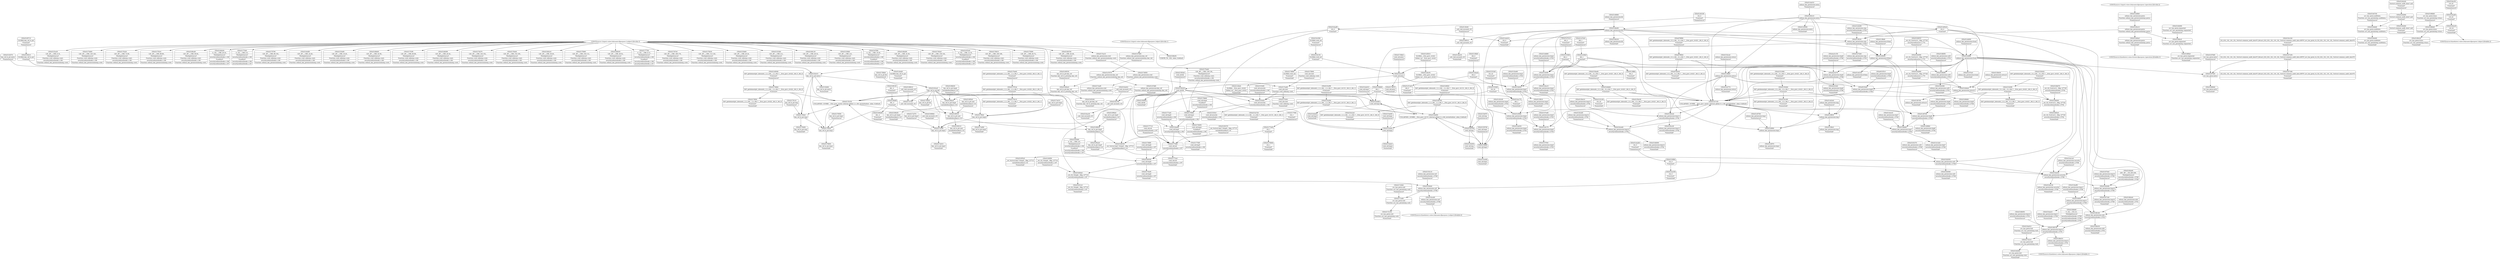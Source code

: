 digraph {
	CE0x51533b0 [shape=record,shape=Mrecord,label="{CE0x51533b0|128:_i8*,_:_CRE_0,4_|*MultipleSource*|Function::cred_sid&Arg::cred::|security/selinux/hooks.c,196|Function::selinux_key_permission&Arg::cred::}"]
	CE0x516b130 [shape=record,shape=Mrecord,label="{CE0x516b130|128:_i8*,_:_CRE_28,32_|*MultipleSource*|Function::cred_sid&Arg::cred::|security/selinux/hooks.c,196|Function::selinux_key_permission&Arg::cred::}"]
	CE0x518a810 [shape=record,shape=Mrecord,label="{CE0x518a810|avc_has_perm:tsid|Function::avc_has_perm&Arg::tsid::|*SummSource*}"]
	CE0x5153340 [shape=record,shape=Mrecord,label="{CE0x5153340|i32_22|*Constant*|*SummSource*}"]
	CE0x5145760 [shape=record,shape=Mrecord,label="{CE0x5145760|selinux_key_permission:tmp1|*SummSource*}"]
	CE0x51530d0 [shape=record,shape=Mrecord,label="{CE0x51530d0|i32_22|*Constant*}"]
	CE0x5172210 [shape=record,shape=Mrecord,label="{CE0x5172210|avc_has_perm:tsid|Function::avc_has_perm&Arg::tsid::}"]
	CE0x517a080 [shape=record,shape=Mrecord,label="{CE0x517a080|key_ref_to_ptr:tmp2|*SummSink*}"]
	CE0x5164580 [shape=record,shape=Mrecord,label="{CE0x5164580|_ret_i32_%retval.0,_!dbg_!27728|security/selinux/avc.c,775}"]
	CE0x51538b0 [shape=record,shape=Mrecord,label="{CE0x51538b0|128:_i8*,_:_CRE_4,8_|*MultipleSource*|Function::cred_sid&Arg::cred::|security/selinux/hooks.c,196|Function::selinux_key_permission&Arg::cred::}"]
	CE0x5169350 [shape=record,shape=Mrecord,label="{CE0x5169350|_ret_%struct.key*_%tmp5,_!dbg_!27715|include/linux/key.h,116}"]
	CE0x5169530 [shape=record,shape=Mrecord,label="{CE0x5169530|key_ref_to_ptr:key_ref|Function::key_ref_to_ptr&Arg::key_ref::|*SummSource*}"]
	CE0x5164980 [shape=record,shape=Mrecord,label="{CE0x5164980|_ret_i32_%retval.0,_!dbg_!27728|security/selinux/avc.c,775|*SummSink*}"]
	CE0x51678d0 [shape=record,shape=Mrecord,label="{CE0x51678d0|avc_has_perm:entry|*SummSource*}"]
	CE0x5167fd0 [shape=record,shape=Mrecord,label="{CE0x5167fd0|4:_i32,_:_CRE_16,20_|*MultipleSource*|security/selinux/hooks.c,196|*LoadInst*|security/selinux/hooks.c,196|security/selinux/hooks.c,197}"]
	CE0x5144e30 [shape=record,shape=Mrecord,label="{CE0x5144e30|GLOBAL:__llvm_gcov_ctr421|Global_var:__llvm_gcov_ctr421}"]
	CE0x5179590 [shape=record,shape=Mrecord,label="{CE0x5179590|key_ref_to_ptr:tmp1|*SummSource*}"]
	CE0x517ea80 [shape=record,shape=Mrecord,label="{CE0x517ea80|cred_sid:cred|Function::cred_sid&Arg::cred::}"]
	CE0x4a3c150 [shape=record,shape=Mrecord,label="{CE0x4a3c150|selinux_key_permission:tmp8|security/selinux/hooks.c,5786|*SummSource*}"]
	CE0x51720b0 [shape=record,shape=Mrecord,label="{CE0x51720b0|avc_has_perm:ssid|Function::avc_has_perm&Arg::ssid::|*SummSource*}"]
	CE0x51443e0 [shape=record,shape=Mrecord,label="{CE0x51443e0|selinux_key_permission:tmp|*SummSource*}"]
	CE0x5149840 [shape=record,shape=Mrecord,label="{CE0x5149840|selinux_key_permission:tmp6|security/selinux/hooks.c,5784|*SummSource*}"]
	CE0x5188940 [shape=record,shape=Mrecord,label="{CE0x5188940|avc_has_perm:entry|*SummSink*}"]
	CE0x517d8e0 [shape=record,shape=Mrecord,label="{CE0x517d8e0|cred_sid:entry|*SummSource*}"]
	CE0x5163ac0 [shape=record,shape=Mrecord,label="{CE0x5163ac0|key_ref_to_ptr:bb}"]
	CE0x51446a0 [shape=record,shape=Mrecord,label="{CE0x51446a0|selinux_key_permission:perm|Function::selinux_key_permission&Arg::perm::|*SummSink*}"]
	CE0x515a4d0 [shape=record,shape=Mrecord,label="{CE0x515a4d0|cred_sid:tmp1|*SummSink*}"]
	CE0x5145b50 [shape=record,shape=Mrecord,label="{CE0x5145b50|selinux_key_permission:if.then}"]
	CE0x67f9f20 [shape=record,shape=Mrecord,label="{CE0x67f9f20|i64*_getelementptr_inbounds_(_6_x_i64_,_6_x_i64_*___llvm_gcov_ctr421,_i64_0,_i64_4)|*Constant*}"]
	CE0x513ffd0 [shape=record,shape=Mrecord,label="{CE0x513ffd0|i64_2|*Constant*|*SummSink*}"]
	CE0x516aaf0 [shape=record,shape=Mrecord,label="{CE0x516aaf0|i32_0|*Constant*}"]
	CE0x515bc00 [shape=record,shape=Mrecord,label="{CE0x515bc00|i64*_getelementptr_inbounds_(_6_x_i64_,_6_x_i64_*___llvm_gcov_ctr421,_i64_0,_i64_5)|*Constant*|*SummSink*}"]
	CE0x5179c10 [shape=record,shape=Mrecord,label="{CE0x5179c10|i64*_getelementptr_inbounds_(_2_x_i64_,_2_x_i64_*___llvm_gcov_ctr422,_i64_0,_i64_1)|*Constant*|*SummSink*}"]
	CE0x516b290 [shape=record,shape=Mrecord,label="{CE0x516b290|128:_i8*,_:_CRE_32,36_|*MultipleSource*|Function::cred_sid&Arg::cred::|security/selinux/hooks.c,196|Function::selinux_key_permission&Arg::cred::}"]
	CE0x51760a0 [shape=record,shape=Mrecord,label="{CE0x51760a0|128:_i8*,_:_CRE_136,144_|*MultipleSource*|Function::cred_sid&Arg::cred::|security/selinux/hooks.c,196|Function::selinux_key_permission&Arg::cred::}"]
	CE0x514cc80 [shape=record,shape=Mrecord,label="{CE0x514cc80|i64*_getelementptr_inbounds_(_6_x_i64_,_6_x_i64_*___llvm_gcov_ctr421,_i64_0,_i64_0)|*Constant*|*SummSink*}"]
	CE0x517d800 [shape=record,shape=Mrecord,label="{CE0x517d800|GLOBAL:cred_sid|*Constant*|*SummSink*}"]
	CE0x5145e10 [shape=record,shape=Mrecord,label="{CE0x5145e10|selinux_key_permission:perm|Function::selinux_key_permission&Arg::perm::}"]
	CE0x5176b80 [shape=record,shape=Mrecord,label="{CE0x5176b80|cred_sid:tmp4|*LoadInst*|security/selinux/hooks.c,196|*SummSource*}"]
	CE0x515a5f0 [shape=record,shape=Mrecord,label="{CE0x515a5f0|i64*_getelementptr_inbounds_(_2_x_i64_,_2_x_i64_*___llvm_gcov_ctr131,_i64_0,_i64_1)|*Constant*|*SummSource*}"]
	CE0x5188ec0 [shape=record,shape=Mrecord,label="{CE0x5188ec0|avc_has_perm:requested|Function::avc_has_perm&Arg::requested::}"]
	CE0x5179150 [shape=record,shape=Mrecord,label="{CE0x5179150|COLLAPSED:_GCMRE___llvm_gcov_ctr422_internal_global_2_x_i64_zeroinitializer:_elem_0:default:}"]
	CE0x5177640 [shape=record,shape=Mrecord,label="{CE0x5177640|cred_sid:sid|security/selinux/hooks.c,197}"]
	CE0x5198d30 [shape=record,shape=Mrecord,label="{CE0x5198d30|key_ref_to_ptr:tmp4|include/linux/key.h,116|*SummSource*}"]
	CE0x513f230 [shape=record,shape=Mrecord,label="{CE0x513f230|selinux_key_permission:cmp|security/selinux/hooks.c,5783}"]
	CE0x513f4b0 [shape=record,shape=Mrecord,label="{CE0x513f4b0|i64_0|*Constant*|*SummSource*}"]
	CE0x51497d0 [shape=record,shape=Mrecord,label="{CE0x51497d0|selinux_key_permission:tmp6|security/selinux/hooks.c,5784}"]
	CE0x5157ed0 [shape=record,shape=Mrecord,label="{CE0x5157ed0|selinux_key_permission:tmp5|security/selinux/hooks.c,5783|*SummSource*}"]
	CE0x517a010 [shape=record,shape=Mrecord,label="{CE0x517a010|key_ref_to_ptr:tmp2|*SummSource*}"]
	CE0x5176610 [shape=record,shape=Mrecord,label="{CE0x5176610|128:_i8*,_:_CRE_160,168_|*MultipleSource*|Function::cred_sid&Arg::cred::|security/selinux/hooks.c,196|Function::selinux_key_permission&Arg::cred::}"]
	CE0x5177bf0 [shape=record,shape=Mrecord,label="{CE0x5177bf0|cred_sid:tmp5|security/selinux/hooks.c,196|*SummSink*}"]
	CE0x5175080 [shape=record,shape=Mrecord,label="{CE0x5175080|128:_i8*,_:_CRE_64,72_|*MultipleSource*|Function::cred_sid&Arg::cred::|security/selinux/hooks.c,196|Function::selinux_key_permission&Arg::cred::}"]
	CE0x5199830 [shape=record,shape=Mrecord,label="{CE0x5199830|key_ref_to_ptr:tmp5|include/linux/key.h,116}"]
	CE0x5141420 [shape=record,shape=Mrecord,label="{CE0x5141420|selinux_key_permission:tmp7|security/selinux/hooks.c,5784|*SummSink*}"]
	CE0x517a390 [shape=record,shape=Mrecord,label="{CE0x517a390|key_ref_to_ptr:tmp3}"]
	CE0x51696d0 [shape=record,shape=Mrecord,label="{CE0x51696d0|selinux_key_permission:tmp9|security/selinux/hooks.c,5786|*SummSink*}"]
	CE0x518c080 [shape=record,shape=Mrecord,label="{CE0x518c080|selinux_key_permission:call3|security/selinux/hooks.c,5791|*SummSink*}"]
	CE0x513f830 [shape=record,shape=Mrecord,label="{CE0x513f830|selinux_key_permission:tmp}"]
	CE0x515a720 [shape=record,shape=Mrecord,label="{CE0x515a720|i64*_getelementptr_inbounds_(_2_x_i64_,_2_x_i64_*___llvm_gcov_ctr131,_i64_0,_i64_1)|*Constant*|*SummSink*}"]
	CE0x515b3a0 [shape=record,shape=Mrecord,label="{CE0x515b3a0|selinux_key_permission:tmp13|security/selinux/hooks.c,5792}"]
	CE0x5144170 [shape=record,shape=Mrecord,label="{CE0x5144170|selinux_key_permission:tmp5|security/selinux/hooks.c,5783}"]
	CE0x515e870 [shape=record,shape=Mrecord,label="{CE0x515e870|cred_sid:tmp|*SummSource*}"]
	CE0x5150fb0 [shape=record,shape=Mrecord,label="{CE0x5150fb0|i32_5|*Constant*}"]
	CE0x517d870 [shape=record,shape=Mrecord,label="{CE0x517d870|cred_sid:entry|*SummSink*}"]
	CE0x517a570 [shape=record,shape=Mrecord,label="{CE0x517a570|key_ref_to_ptr:tmp3|*SummSource*}"]
	CE0x5144800 [shape=record,shape=Mrecord,label="{CE0x5144800|selinux_key_permission:if.end|*SummSource*}"]
	CE0x51790e0 [shape=record,shape=Mrecord,label="{CE0x51790e0|key_ref_to_ptr:tmp}"]
	CE0x5172150 [shape=record,shape=Mrecord,label="{CE0x5172150|avc_has_perm:ssid|Function::avc_has_perm&Arg::ssid::|*SummSink*}"]
	CE0x5180f00 [shape=record,shape=Mrecord,label="{CE0x5180f00|_ret_i32_%tmp6,_!dbg_!27716|security/selinux/hooks.c,197|*SummSource*}"]
	CE0x516b760 [shape=record,shape=Mrecord,label="{CE0x516b760|128:_i8*,_:_CRE_44,48_|*MultipleSource*|Function::cred_sid&Arg::cred::|security/selinux/hooks.c,196|Function::selinux_key_permission&Arg::cred::}"]
	CE0x5159680 [shape=record,shape=Mrecord,label="{CE0x5159680|i64_1|*Constant*}"]
	CE0x5144a10 [shape=record,shape=Mrecord,label="{CE0x5144a10|selinux_key_permission:tmp2|security/selinux/hooks.c,5783|*SummSink*}"]
	CE0x5198ac0 [shape=record,shape=Mrecord,label="{CE0x5198ac0|key_ref_to_ptr:tmp4|include/linux/key.h,116}"]
	CE0x51534f0 [shape=record,shape=Mrecord,label="{CE0x51534f0|cred_sid:security|security/selinux/hooks.c,196|*SummSource*}"]
	CE0x51445f0 [shape=record,shape=Mrecord,label="{CE0x51445f0|selinux_key_permission:tmp2|security/selinux/hooks.c,5783}"]
	CE0x514ebd0 [shape=record,shape=Mrecord,label="{CE0x514ebd0|selinux_key_permission:tmp7|security/selinux/hooks.c,5784}"]
	CE0x5180da0 [shape=record,shape=Mrecord,label="{CE0x5180da0|_ret_i32_%tmp6,_!dbg_!27716|security/selinux/hooks.c,197}"]
	CE0x5178bb0 [shape=record,shape=Mrecord,label="{CE0x5178bb0|key_ref_to_ptr:bb|*SummSource*}"]
	CE0x518b430 [shape=record,shape=Mrecord,label="{CE0x518b430|selinux_key_permission:sid2|security/selinux/hooks.c,5791|*SummSink*}"]
	CE0x5147830 [shape=record,shape=Mrecord,label="{CE0x5147830|i64_1|*Constant*|*SummSource*}"]
	CE0x51642b0 [shape=record,shape=Mrecord,label="{CE0x51642b0|%struct.common_audit_data*_null|*Constant*|*SummSink*}"]
	CE0x5184560 [shape=record,shape=Mrecord,label="{CE0x5184560|selinux_key_permission:call1|security/selinux/hooks.c,5788|*SummSink*}"]
	CE0x51670e0 [shape=record,shape=Mrecord,label="{CE0x51670e0|selinux_key_permission:tmp10|security/selinux/hooks.c,5789|*SummSource*}"]
	CE0x5146e90 [shape=record,shape=Mrecord,label="{CE0x5146e90|selinux_key_permission:bb}"]
	CE0x5165370 [shape=record,shape=Mrecord,label="{CE0x5165370|_ret_%struct.key*_%tmp5,_!dbg_!27715|include/linux/key.h,116|*SummSource*}"]
	CE0x5160210 [shape=record,shape=Mrecord,label="{CE0x5160210|selinux_key_permission:entry}"]
	CE0x51540e0 [shape=record,shape=Mrecord,label="{CE0x51540e0|selinux_key_permission:call|security/selinux/hooks.c,5786}"]
	CE0x5153a30 [shape=record,shape=Mrecord,label="{CE0x5153a30|128:_i8*,_:_CRE_8,16_|*MultipleSource*|Function::cred_sid&Arg::cred::|security/selinux/hooks.c,196|Function::selinux_key_permission&Arg::cred::}"]
	CE0x5159230 [shape=record,shape=Mrecord,label="{CE0x5159230|cred_sid:bb}"]
	"CONST[source:0(mediator),value:0(static)][purpose:{operation}][SnkIdx:3]"
	CE0x5146230 [shape=record,shape=Mrecord,label="{CE0x5146230|selinux_key_permission:bb|*SummSink*}"]
	CE0x51831c0 [shape=record,shape=Mrecord,label="{CE0x51831c0|_ret_i32_%tmp6,_!dbg_!27716|security/selinux/hooks.c,197|*SummSink*}"]
	CE0x518b1b0 [shape=record,shape=Mrecord,label="{CE0x518b1b0|selinux_key_permission:sid2|security/selinux/hooks.c,5791}"]
	CE0x5167b30 [shape=record,shape=Mrecord,label="{CE0x5167b30|4:_i32,_:_CRE_12,16_|*MultipleSource*|security/selinux/hooks.c,196|*LoadInst*|security/selinux/hooks.c,196|security/selinux/hooks.c,197}"]
	CE0x516a0c0 [shape=record,shape=Mrecord,label="{CE0x516a0c0|selinux_key_permission:security|security/selinux/hooks.c,5789}"]
	CE0x514a630 [shape=record,shape=Mrecord,label="{CE0x514a630|selinux_key_permission:tmp4|security/selinux/hooks.c,5783|*SummSink*}"]
	CE0x5145c00 [shape=record,shape=Mrecord,label="{CE0x5145c00|selinux_key_permission:tmp4|security/selinux/hooks.c,5783|*SummSource*}"]
	CE0x51620d0 [shape=record,shape=Mrecord,label="{CE0x51620d0|selinux_key_permission:tmp10|security/selinux/hooks.c,5789}"]
	CE0x5167380 [shape=record,shape=Mrecord,label="{CE0x5167380|i32_(i32,_i32,_i16,_i32,_%struct.common_audit_data*)*_bitcast_(i32_(i32,_i32,_i16,_i32,_%struct.common_audit_data.495*)*_avc_has_perm_to_i32_(i32,_i32,_i16,_i32,_%struct.common_audit_data*)*)|*Constant*|*SummSink*}"]
	CE0x5179490 [shape=record,shape=Mrecord,label="{CE0x5179490|key_ref_to_ptr:tmp|*SummSink*}"]
	CE0x517ea10 [shape=record,shape=Mrecord,label="{CE0x517ea10|selinux_key_permission:cred|Function::selinux_key_permission&Arg::cred::|*SummSource*}"]
	CE0x5147410 [shape=record,shape=Mrecord,label="{CE0x5147410|i64_2|*Constant*|*SummSource*}"]
	CE0x515ab50 [shape=record,shape=Mrecord,label="{CE0x515ab50|cred_sid:tmp2|*SummSource*}"]
	CE0x5147dd0 [shape=record,shape=Mrecord,label="{CE0x5147dd0|selinux_key_permission:key_ref|Function::selinux_key_permission&Arg::key_ref::|*SummSink*}"]
	CE0x518d470 [shape=record,shape=Mrecord,label="{CE0x518d470|_ret_i32_%retval.0,_!dbg_!27729|security/selinux/hooks.c,5792|*SummSource*}"]
	CE0x51639d0 [shape=record,shape=Mrecord,label="{CE0x51639d0|4:_i32,_:_CRE_4,8_|*MultipleSource*|security/selinux/hooks.c,196|*LoadInst*|security/selinux/hooks.c,196|security/selinux/hooks.c,197}"]
	CE0x5199510 [shape=record,shape=Mrecord,label="{CE0x5199510|key_ref_to_ptr:and|include/linux/key.h,116}"]
	CE0x514a350 [shape=record,shape=Mrecord,label="{CE0x514a350|i32_5|*Constant*|*SummSink*}"]
	CE0x5175d00 [shape=record,shape=Mrecord,label="{CE0x5175d00|128:_i8*,_:_CRE_120,128_|*MultipleSource*|Function::cred_sid&Arg::cred::|security/selinux/hooks.c,196|Function::selinux_key_permission&Arg::cred::}"]
	CE0x5175220 [shape=record,shape=Mrecord,label="{CE0x5175220|128:_i8*,_:_CRE_72,80_|*MultipleSource*|Function::cred_sid&Arg::cred::|security/selinux/hooks.c,196|Function::selinux_key_permission&Arg::cred::}"]
	CE0x5152830 [shape=record,shape=Mrecord,label="{CE0x5152830|selinux_key_permission:tmp3|security/selinux/hooks.c,5783}"]
	CE0x514a010 [shape=record,shape=Mrecord,label="{CE0x514a010|selinux_key_permission:entry|*SummSource*}"]
	CE0x516bcd0 [shape=record,shape=Mrecord,label="{CE0x516bcd0|128:_i8*,_:_CRE_56,64_|*MultipleSource*|Function::cred_sid&Arg::cred::|security/selinux/hooks.c,196|Function::selinux_key_permission&Arg::cred::}"]
	CE0x5162b80 [shape=record,shape=Mrecord,label="{CE0x5162b80|%struct.common_audit_data*_null|*Constant*}"]
	CE0x514a0c0 [shape=record,shape=Mrecord,label="{CE0x514a0c0|i32_0|*Constant*|*SummSink*}"]
	CE0x5159560 [shape=record,shape=Mrecord,label="{CE0x5159560|cred_sid:bb|*SummSink*}"]
	CE0x5167250 [shape=record,shape=Mrecord,label="{CE0x5167250|i32_(i32,_i32,_i16,_i32,_%struct.common_audit_data*)*_bitcast_(i32_(i32,_i32,_i16,_i32,_%struct.common_audit_data.495*)*_avc_has_perm_to_i32_(i32,_i32,_i16,_i32,_%struct.common_audit_data*)*)|*Constant*}"]
	CE0x5199e50 [shape=record,shape=Mrecord,label="{CE0x5199e50|VOIDTB_TE:_CE2:_elem_0:default:}"]
	CE0x5144330 [shape=record,shape=Mrecord,label="{CE0x5144330|selinux_key_permission:if.then|*SummSink*}"]
	CE0x5164da0 [shape=record,shape=Mrecord,label="{CE0x5164da0|selinux_key_permission:retval.0}"]
	CE0x515f210 [shape=record,shape=Mrecord,label="{CE0x515f210|GLOBAL:key_ref_to_ptr|*Constant*}"]
	CE0x514a2b0 [shape=record,shape=Mrecord,label="{CE0x514a2b0|i32_5|*Constant*|*SummSource*}"]
	CE0x5175ed0 [shape=record,shape=Mrecord,label="{CE0x5175ed0|128:_i8*,_:_CRE_128,136_|*MultipleSource*|Function::cred_sid&Arg::cred::|security/selinux/hooks.c,196|Function::selinux_key_permission&Arg::cred::}"]
	CE0x5157f40 [shape=record,shape=Mrecord,label="{CE0x5157f40|selinux_key_permission:tmp5|security/selinux/hooks.c,5783|*SummSink*}"]
	CE0x51694c0 [shape=record,shape=Mrecord,label="{CE0x51694c0|key_ref_to_ptr:key_ref|Function::key_ref_to_ptr&Arg::key_ref::}"]
	CE0x5168200 [shape=record,shape=Mrecord,label="{CE0x5168200|4:_i32,_:_CRE_20,24_|*MultipleSource*|security/selinux/hooks.c,196|*LoadInst*|security/selinux/hooks.c,196|security/selinux/hooks.c,197}"]
	CE0x516a1a0 [shape=record,shape=Mrecord,label="{CE0x516a1a0|selinux_key_permission:security|security/selinux/hooks.c,5789|*SummSource*}"]
	CE0x515b7d0 [shape=record,shape=Mrecord,label="{CE0x515b7d0|selinux_key_permission:retval.0|*SummSink*}"]
	CE0x51775d0 [shape=record,shape=Mrecord,label="{CE0x51775d0|4:_i32,_:_CRE_0,4_|*MultipleSource*|security/selinux/hooks.c,196|*LoadInst*|security/selinux/hooks.c,196|security/selinux/hooks.c,197}"]
	CE0x5152ca0 [shape=record,shape=Mrecord,label="{CE0x5152ca0|selinux_key_permission:return|*SummSource*}"]
	CE0x513fc60 [shape=record,shape=Mrecord,label="{CE0x513fc60|_call_void_mcount()_#3|*SummSource*}"]
	CE0x51474c0 [shape=record,shape=Mrecord,label="{CE0x51474c0|selinux_key_permission:if.end|*SummSink*}"]
	CE0x5177e60 [shape=record,shape=Mrecord,label="{CE0x5177e60|i32_1|*Constant*}"]
	CE0x518ced0 [shape=record,shape=Mrecord,label="{CE0x518ced0|selinux_key_permission:tmp14|security/selinux/hooks.c,5792|*SummSource*}"]
	CE0x51541c0 [shape=record,shape=Mrecord,label="{CE0x51541c0|selinux_key_permission:call|security/selinux/hooks.c,5786|*SummSource*}"]
	CE0x5175790 [shape=record,shape=Mrecord,label="{CE0x5175790|128:_i8*,_:_CRE_96,104_|*MultipleSource*|Function::cred_sid&Arg::cred::|security/selinux/hooks.c,196|Function::selinux_key_permission&Arg::cred::}"]
	CE0x5164740 [shape=record,shape=Mrecord,label="{CE0x5164740|avc_has_perm:auditdata|Function::avc_has_perm&Arg::auditdata::|*SummSource*}"]
	CE0x5182050 [shape=record,shape=Mrecord,label="{CE0x5182050|selinux_key_permission:call1|security/selinux/hooks.c,5788}"]
	CE0x51998a0 [shape=record,shape=Mrecord,label="{CE0x51998a0|key_ref_to_ptr:tmp5|include/linux/key.h,116|*SummSource*}"]
	CE0x516c2a0 [shape=record,shape=Mrecord,label="{CE0x516c2a0|i64*_getelementptr_inbounds_(_2_x_i64_,_2_x_i64_*___llvm_gcov_ctr131,_i64_0,_i64_0)|*Constant*|*SummSink*}"]
	CE0x5179fa0 [shape=record,shape=Mrecord,label="{CE0x5179fa0|key_ref_to_ptr:tmp2}"]
	CE0x51755c0 [shape=record,shape=Mrecord,label="{CE0x51755c0|128:_i8*,_:_CRE_88,89_|*MultipleSource*|Function::cred_sid&Arg::cred::|security/selinux/hooks.c,196|Function::selinux_key_permission&Arg::cred::}"]
	CE0x516c580 [shape=record,shape=Mrecord,label="{CE0x516c580|GLOBAL:cred_sid|*Constant*|*SummSource*}"]
	CE0x517eaf0 [shape=record,shape=Mrecord,label="{CE0x517eaf0|selinux_key_permission:cred|Function::selinux_key_permission&Arg::cred::|*SummSink*}"]
	CE0x5188fa0 [shape=record,shape=Mrecord,label="{CE0x5188fa0|avc_has_perm:requested|Function::avc_has_perm&Arg::requested::|*SummSink*}"]
	CE0x5164090 [shape=record,shape=Mrecord,label="{CE0x5164090|avc_has_perm:requested|Function::avc_has_perm&Arg::requested::|*SummSource*}"]
	CE0x516afd0 [shape=record,shape=Mrecord,label="{CE0x516afd0|128:_i8*,_:_CRE_24,28_|*MultipleSource*|Function::cred_sid&Arg::cred::|security/selinux/hooks.c,196|Function::selinux_key_permission&Arg::cred::}"]
	CE0x5152660 [shape=record,shape=Mrecord,label="{CE0x5152660|key_ref_to_ptr:entry|*SummSink*}"]
	CE0x5188bb0 [shape=record,shape=Mrecord,label="{CE0x5188bb0|avc_has_perm:tclass|Function::avc_has_perm&Arg::tclass::|*SummSource*}"]
	CE0x5153e90 [shape=record,shape=Mrecord,label="{CE0x5153e90|128:_i8*,_:_CRE_16,20_|*MultipleSource*|Function::cred_sid&Arg::cred::|security/selinux/hooks.c,196|Function::selinux_key_permission&Arg::cred::}"]
	CE0x51593e0 [shape=record,shape=Mrecord,label="{CE0x51593e0|cred_sid:bb|*SummSource*}"]
	CE0x51535c0 [shape=record,shape=Mrecord,label="{CE0x51535c0|cred_sid:security|security/selinux/hooks.c,196|*SummSink*}"]
	CE0x5152570 [shape=record,shape=Mrecord,label="{CE0x5152570|key_ref_to_ptr:entry|*SummSource*}"]
	CE0x5147d60 [shape=record,shape=Mrecord,label="{CE0x5147d60|selinux_key_permission:key_ref|Function::selinux_key_permission&Arg::key_ref::|*SummSource*}"]
	CE0x5199310 [shape=record,shape=Mrecord,label="{CE0x5199310|key_ref_to_ptr:and|include/linux/key.h,116|*SummSink*}"]
	CE0x51989b0 [shape=record,shape=Mrecord,label="{CE0x51989b0|_call_void_mcount()_#3|*SummSink*}"]
	CE0x516a4b0 [shape=record,shape=Mrecord,label="{CE0x516a4b0|cred_sid:tmp3}"]
	CE0x514ca00 [shape=record,shape=Mrecord,label="{CE0x514ca00|selinux_key_permission:call|security/selinux/hooks.c,5786|*SummSink*}"]
	"CONST[source:0(mediator),value:2(dynamic)][purpose:{object}][SnkIdx:2]"
	CE0x5164400 [shape=record,shape=Mrecord,label="{CE0x5164400|avc_has_perm:auditdata|Function::avc_has_perm&Arg::auditdata::|*SummSink*}"]
	CE0x5160a00 [shape=record,shape=Mrecord,label="{CE0x5160a00|200:_i8*,_:_CR_200,208_|*MultipleSource*|security/selinux/hooks.c,5788|security/selinux/hooks.c,5789}"]
	CE0x515e000 [shape=record,shape=Mrecord,label="{CE0x515e000|cred_sid:tmp|*SummSink*}"]
	CE0x5159760 [shape=record,shape=Mrecord,label="{CE0x5159760|cred_sid:tmp1|*SummSource*}"]
	CE0x5177fd0 [shape=record,shape=Mrecord,label="{CE0x5177fd0|i32_1|*Constant*|*SummSource*}"]
	CE0x515e790 [shape=record,shape=Mrecord,label="{CE0x515e790|cred_sid:tmp}"]
	CE0x515b630 [shape=record,shape=Mrecord,label="{CE0x515b630|selinux_key_permission:retval.0|*SummSource*}"]
	CE0x5144280 [shape=record,shape=Mrecord,label="{CE0x5144280|selinux_key_permission:cmp|security/selinux/hooks.c,5783|*SummSource*}"]
	"CONST[source:0(mediator),value:2(dynamic)][purpose:{subject}][SnkIdx:0]"
	CE0x51797a0 [shape=record,shape=Mrecord,label="{CE0x51797a0|i64*_getelementptr_inbounds_(_2_x_i64_,_2_x_i64_*___llvm_gcov_ctr422,_i64_0,_i64_1)|*Constant*}"]
	CE0x5150420 [shape=record,shape=Mrecord,label="{CE0x5150420|i64*_getelementptr_inbounds_(_6_x_i64_,_6_x_i64_*___llvm_gcov_ctr421,_i64_0,_i64_3)|*Constant*|*SummSource*}"]
	CE0x518b9f0 [shape=record,shape=Mrecord,label="{CE0x518b9f0|selinux_key_permission:call3|security/selinux/hooks.c,5791}"]
	CE0x5179a60 [shape=record,shape=Mrecord,label="{CE0x5179a60|i64*_getelementptr_inbounds_(_2_x_i64_,_2_x_i64_*___llvm_gcov_ctr422,_i64_0,_i64_1)|*Constant*|*SummSource*}"]
	CE0x4a3c070 [shape=record,shape=Mrecord,label="{CE0x4a3c070|selinux_key_permission:tmp8|security/selinux/hooks.c,5786}"]
	CE0x51596f0 [shape=record,shape=Mrecord,label="{CE0x51596f0|cred_sid:tmp1}"]
	CE0x518b2e0 [shape=record,shape=Mrecord,label="{CE0x518b2e0|selinux_key_permission:sid2|security/selinux/hooks.c,5791|*SummSource*}"]
	CE0x5178d20 [shape=record,shape=Mrecord,label="{CE0x5178d20|key_ref_to_ptr:bb|*SummSink*}"]
	CE0x518a940 [shape=record,shape=Mrecord,label="{CE0x518a940|avc_has_perm:tsid|Function::avc_has_perm&Arg::tsid::|*SummSink*}"]
	CE0x516bb00 [shape=record,shape=Mrecord,label="{CE0x516bb00|128:_i8*,_:_CRE_52,56_|*MultipleSource*|Function::cred_sid&Arg::cred::|security/selinux/hooks.c,196|Function::selinux_key_permission&Arg::cred::}"]
	CE0x518bd10 [shape=record,shape=Mrecord,label="{CE0x518bd10|selinux_key_permission:tmp12|security/selinux/hooks.c,5791|*SummSink*}"]
	CE0x518d760 [shape=record,shape=Mrecord,label="{CE0x518d760|i64*_getelementptr_inbounds_(_2_x_i64_,_2_x_i64_*___llvm_gcov_ctr131,_i64_0,_i64_0)|*Constant*}"]
	CE0x516b590 [shape=record,shape=Mrecord,label="{CE0x516b590|128:_i8*,_:_CRE_40,44_|*MultipleSource*|Function::cred_sid&Arg::cred::|security/selinux/hooks.c,196|Function::selinux_key_permission&Arg::cred::}"]
	CE0x67fa0a0 [shape=record,shape=Mrecord,label="{CE0x67fa0a0|i64*_getelementptr_inbounds_(_6_x_i64_,_6_x_i64_*___llvm_gcov_ctr421,_i64_0,_i64_4)|*Constant*|*SummSink*}"]
	CE0x5176270 [shape=record,shape=Mrecord,label="{CE0x5176270|128:_i8*,_:_CRE_144,152_|*MultipleSource*|Function::cred_sid&Arg::cred::|security/selinux/hooks.c,196|Function::selinux_key_permission&Arg::cred::}"]
	CE0x518ac50 [shape=record,shape=Mrecord,label="{CE0x518ac50|i16_43|*Constant*|*SummSource*}"]
	CE0x513fdc0 [shape=record,shape=Mrecord,label="{CE0x513fdc0|selinux_key_permission:tmp|*SummSink*}"]
	CE0x513f6d0 [shape=record,shape=Mrecord,label="{CE0x513f6d0|selinux_key_permission:if.then|*SummSource*}"]
	"CONST[source:1(input),value:2(dynamic)][purpose:{operation}][SrcIdx:2]"
	CE0x5164240 [shape=record,shape=Mrecord,label="{CE0x5164240|%struct.common_audit_data*_null|*Constant*|*SummSource*}"]
	CE0x5169f20 [shape=record,shape=Mrecord,label="{CE0x5169f20|i64*_getelementptr_inbounds_(_2_x_i64_,_2_x_i64_*___llvm_gcov_ctr131,_i64_0,_i64_0)|*Constant*|*SummSource*}"]
	CE0x51753f0 [shape=record,shape=Mrecord,label="{CE0x51753f0|128:_i8*,_:_CRE_80,88_|*MultipleSource*|Function::cred_sid&Arg::cred::|security/selinux/hooks.c,196|Function::selinux_key_permission&Arg::cred::}"]
	CE0x5188c20 [shape=record,shape=Mrecord,label="{CE0x5188c20|avc_has_perm:tclass|Function::avc_has_perm&Arg::tclass::|*SummSink*}"]
	CE0x5147150 [shape=record,shape=Mrecord,label="{CE0x5147150|COLLAPSED:_GCMRE___llvm_gcov_ctr421_internal_global_6_x_i64_zeroinitializer:_elem_0:default:}"]
	CE0x51465a0 [shape=record,shape=Mrecord,label="{CE0x51465a0|i32_0|*Constant*}"]
	CE0x5178a90 [shape=record,shape=Mrecord,label="{CE0x5178a90|cred_sid:tmp6|security/selinux/hooks.c,197|*SummSink*}"]
	CE0x5176440 [shape=record,shape=Mrecord,label="{CE0x5176440|128:_i8*,_:_CRE_152,160_|*MultipleSource*|Function::cred_sid&Arg::cred::|security/selinux/hooks.c,196|Function::selinux_key_permission&Arg::cred::}"]
	CE0x5177ae0 [shape=record,shape=Mrecord,label="{CE0x5177ae0|cred_sid:tmp5|security/selinux/hooks.c,196|*SummSource*}"]
	CE0x5154150 [shape=record,shape=Mrecord,label="{CE0x5154150|GLOBAL:cred_sid|*Constant*}"]
	CE0x5178db0 [shape=record,shape=Mrecord,label="{CE0x5178db0|i64*_getelementptr_inbounds_(_2_x_i64_,_2_x_i64_*___llvm_gcov_ctr422,_i64_0,_i64_0)|*Constant*}"]
	CE0x5176d50 [shape=record,shape=Mrecord,label="{CE0x5176d50|cred_sid:tmp4|*LoadInst*|security/selinux/hooks.c,196|*SummSink*}"]
	CE0x518b740 [shape=record,shape=Mrecord,label="{CE0x518b740|selinux_key_permission:tmp12|security/selinux/hooks.c,5791}"]
	CE0x516b3c0 [shape=record,shape=Mrecord,label="{CE0x516b3c0|128:_i8*,_:_CRE_36,40_|*MultipleSource*|Function::cred_sid&Arg::cred::|security/selinux/hooks.c,196|Function::selinux_key_permission&Arg::cred::}"]
	CE0x515aae0 [shape=record,shape=Mrecord,label="{CE0x515aae0|cred_sid:tmp2}"]
	CE0x51788f0 [shape=record,shape=Mrecord,label="{CE0x51788f0|cred_sid:tmp6|security/selinux/hooks.c,197|*SummSource*}"]
	CE0x516aed0 [shape=record,shape=Mrecord,label="{CE0x516aed0|cred_sid:tmp5|security/selinux/hooks.c,196}"]
	CE0x5175960 [shape=record,shape=Mrecord,label="{CE0x5175960|128:_i8*,_:_CRE_104,112_|*MultipleSource*|Function::cred_sid&Arg::cred::|security/selinux/hooks.c,196|Function::selinux_key_permission&Arg::cred::}"]
	CE0x5145810 [shape=record,shape=Mrecord,label="{CE0x5145810|GLOBAL:__llvm_gcov_ctr421|Global_var:__llvm_gcov_ctr421|*SummSource*}"]
	CE0x67f9f90 [shape=record,shape=Mrecord,label="{CE0x67f9f90|i64*_getelementptr_inbounds_(_6_x_i64_,_6_x_i64_*___llvm_gcov_ctr421,_i64_0,_i64_4)|*Constant*|*SummSource*}"]
	CE0x518d090 [shape=record,shape=Mrecord,label="{CE0x518d090|selinux_key_permission:tmp14|security/selinux/hooks.c,5792|*SummSink*}"]
	CE0x5145590 [shape=record,shape=Mrecord,label="{CE0x5145590|selinux_key_permission:entry|*SummSink*}"]
	CE0x5142770 [shape=record,shape=Mrecord,label="{CE0x5142770|selinux_key_permission:return|*SummSink*}"]
	CE0x5199a20 [shape=record,shape=Mrecord,label="{CE0x5199a20|key_ref_to_ptr:tmp5|include/linux/key.h,116|*SummSink*}"]
	CE0x651f510 [shape=record,shape=Mrecord,label="{CE0x651f510|selinux_key_permission:tmp9|security/selinux/hooks.c,5786|*SummSource*}"]
	CE0x516a630 [shape=record,shape=Mrecord,label="{CE0x516a630|cred_sid:tmp3|*SummSource*}"]
	CE0x51502b0 [shape=record,shape=Mrecord,label="{CE0x51502b0|i64*_getelementptr_inbounds_(_6_x_i64_,_6_x_i64_*___llvm_gcov_ctr421,_i64_0,_i64_0)|*Constant*}"]
	CE0x5152410 [shape=record,shape=Mrecord,label="{CE0x5152410|key_ref_to_ptr:entry}"]
	CE0x514dd80 [shape=record,shape=Mrecord,label="{CE0x514dd80|selinux_key_permission:tmp2|security/selinux/hooks.c,5783|*SummSource*}"]
	CE0x51498b0 [shape=record,shape=Mrecord,label="{CE0x51498b0|selinux_key_permission:tmp6|security/selinux/hooks.c,5784|*SummSink*}"]
	CE0x51459f0 [shape=record,shape=Mrecord,label="{CE0x51459f0|selinux_key_permission:tmp4|security/selinux/hooks.c,5783}"]
	CE0x516a130 [shape=record,shape=Mrecord,label="{CE0x516a130|selinux_key_permission:security|security/selinux/hooks.c,5789|*SummSink*}"]
	CE0x5198ef0 [shape=record,shape=Mrecord,label="{CE0x5198ef0|i64_-2|*Constant*}"]
	CE0x651f4a0 [shape=record,shape=Mrecord,label="{CE0x651f4a0|selinux_key_permission:tmp9|security/selinux/hooks.c,5786}"]
	CE0x517fb90 [shape=record,shape=Mrecord,label="{CE0x517fb90|cred_sid:cred|Function::cred_sid&Arg::cred::|*SummSource*}"]
	CE0x5199100 [shape=record,shape=Mrecord,label="{CE0x5199100|i64_-2|*Constant*|*SummSource*}"]
	CE0x5198e00 [shape=record,shape=Mrecord,label="{CE0x5198e00|key_ref_to_ptr:tmp4|include/linux/key.h,116|*SummSink*}"]
	CE0x5171e60 [shape=record,shape=Mrecord,label="{CE0x5171e60|avc_has_perm:ssid|Function::avc_has_perm&Arg::ssid::}"]
	CE0x515b410 [shape=record,shape=Mrecord,label="{CE0x515b410|selinux_key_permission:tmp13|security/selinux/hooks.c,5792|*SummSource*}"]
	"CONST[source:1(input),value:2(dynamic)][purpose:{object}][SrcIdx:1]"
	CE0x5162a30 [shape=record,shape=Mrecord,label="{CE0x5162a30|i16_43|*Constant*|*SummSink*}"]
	CE0x514a170 [shape=record,shape=Mrecord,label="{CE0x514a170|i64_1|*Constant*|*SummSink*}"]
	CE0x516c510 [shape=record,shape=Mrecord,label="{CE0x516c510|cred_sid:entry}"]
	CE0x517fc00 [shape=record,shape=Mrecord,label="{CE0x517fc00|cred_sid:cred|Function::cred_sid&Arg::cred::|*SummSink*}"]
	CE0x515abc0 [shape=record,shape=Mrecord,label="{CE0x515abc0|cred_sid:tmp2|*SummSink*}"]
	CE0x51995e0 [shape=record,shape=Mrecord,label="{CE0x51995e0|key_ref_to_ptr:and|include/linux/key.h,116|*SummSource*}"]
	CE0x518d400 [shape=record,shape=Mrecord,label="{CE0x518d400|_ret_i32_%retval.0,_!dbg_!27729|security/selinux/hooks.c,5792}"]
	CE0x5147a40 [shape=record,shape=Mrecord,label="{CE0x5147a40|i64_0|*Constant*|*SummSink*}"]
	CE0x5185710 [shape=record,shape=Mrecord,label="{CE0x5185710|GLOBAL:key_ref_to_ptr|*Constant*|*SummSource*}"]
	CE0x517a610 [shape=record,shape=Mrecord,label="{CE0x517a610|key_ref_to_ptr:tmp3|*SummSink*}"]
	CE0x516b930 [shape=record,shape=Mrecord,label="{CE0x516b930|128:_i8*,_:_CRE_48,52_|*MultipleSource*|Function::cred_sid&Arg::cred::|security/selinux/hooks.c,196|Function::selinux_key_permission&Arg::cred::}"]
	CE0x5152e80 [shape=record,shape=Mrecord,label="{CE0x5152e80|selinux_key_permission:tmp3|security/selinux/hooks.c,5783|*SummSource*}"]
	CE0x518d5a0 [shape=record,shape=Mrecord,label="{CE0x518d5a0|_ret_i32_%retval.0,_!dbg_!27729|security/selinux/hooks.c,5792|*SummSink*}"]
	CE0x5168300 [shape=record,shape=Mrecord,label="{CE0x5168300|cred_sid:tmp6|security/selinux/hooks.c,197}"]
	CE0x51777b0 [shape=record,shape=Mrecord,label="{CE0x51777b0|4:_i32,_:_CRE_8,12_|*MultipleSource*|security/selinux/hooks.c,196|*LoadInst*|security/selinux/hooks.c,196|security/selinux/hooks.c,197}"]
	CE0x514daf0 [shape=record,shape=Mrecord,label="{CE0x514daf0|GLOBAL:key_ref_to_ptr|*Constant*|*SummSink*}"]
	CE0x513f440 [shape=record,shape=Mrecord,label="{CE0x513f440|GLOBAL:__llvm_gcov_ctr421|Global_var:__llvm_gcov_ctr421|*SummSink*}"]
	CE0x51767e0 [shape=record,shape=Mrecord,label="{CE0x51767e0|128:_i8*,_:_CRE_168,176_|*MultipleSource*|Function::cred_sid&Arg::cred::|security/selinux/hooks.c,196|Function::selinux_key_permission&Arg::cred::}"]
	CE0x518b6d0 [shape=record,shape=Mrecord,label="{CE0x518b6d0|0:_i32,_:_CR_0,4_|*MultipleSource*|security/selinux/hooks.c,5789|security/selinux/hooks.c,5789|security/selinux/hooks.c,5791}"]
	CE0x51646d0 [shape=record,shape=Mrecord,label="{CE0x51646d0|avc_has_perm:auditdata|Function::avc_has_perm&Arg::auditdata::}"]
	CE0x5179520 [shape=record,shape=Mrecord,label="{CE0x5179520|key_ref_to_ptr:tmp1}"]
	CE0x5198910 [shape=record,shape=Mrecord,label="{CE0x5198910|_call_void_mcount()_#3|*SummSource*}"]
	CE0x5178f20 [shape=record,shape=Mrecord,label="{CE0x5178f20|i64*_getelementptr_inbounds_(_2_x_i64_,_2_x_i64_*___llvm_gcov_ctr422,_i64_0,_i64_0)|*Constant*|*SummSink*}"]
	CE0x5146910 [shape=record,shape=Mrecord,label="{CE0x5146910|_call_void_mcount()_#3}"]
	CE0x51655c0 [shape=record,shape=Mrecord,label="{CE0x51655c0|_ret_%struct.key*_%tmp5,_!dbg_!27715|include/linux/key.h,116|*SummSink*}"]
	CE0x518ca30 [shape=record,shape=Mrecord,label="{CE0x518ca30|selinux_key_permission:tmp13|security/selinux/hooks.c,5792|*SummSink*}"]
	CE0x513fbb0 [shape=record,shape=Mrecord,label="{CE0x513fbb0|selinux_key_permission:return}"]
	CE0x518aec0 [shape=record,shape=Mrecord,label="{CE0x518aec0|selinux_key_permission:tmp11|security/selinux/hooks.c,5789|*SummSink*}"]
	CE0x51438e0 [shape=record,shape=Mrecord,label="{CE0x51438e0|i64_1|*Constant*}"]
	CE0x5145f70 [shape=record,shape=Mrecord,label="{CE0x5145f70|selinux_key_permission:tmp1|*SummSink*}"]
	CE0x51472b0 [shape=record,shape=Mrecord,label="{CE0x51472b0|selinux_key_permission:cmp|security/selinux/hooks.c,5783|*SummSink*}"]
	CE0x515a2b0 [shape=record,shape=Mrecord,label="{CE0x515a2b0|i64*_getelementptr_inbounds_(_2_x_i64_,_2_x_i64_*___llvm_gcov_ctr131,_i64_0,_i64_1)|*Constant*}"]
	CE0x4a3c0e0 [shape=record,shape=Mrecord,label="{CE0x4a3c0e0|selinux_key_permission:tmp8|security/selinux/hooks.c,5786|*SummSink*}"]
	CE0x516a9c0 [shape=record,shape=Mrecord,label="{CE0x516a9c0|_call_void_mcount()_#3|*SummSource*}"]
	CE0x5183370 [shape=record,shape=Mrecord,label="{CE0x5183370|selinux_key_permission:call1|security/selinux/hooks.c,5788|*SummSource*}"]
	CE0x513fd10 [shape=record,shape=Mrecord,label="{CE0x513fd10|selinux_key_permission:tmp3|security/selinux/hooks.c,5783|*SummSink*}"]
	CE0x51772a0 [shape=record,shape=Mrecord,label="{CE0x51772a0|cred_sid:sid|security/selinux/hooks.c,197|*SummSink*}"]
	CE0x5151960 [shape=record,shape=Mrecord,label="{CE0x5151960|i64*_getelementptr_inbounds_(_6_x_i64_,_6_x_i64_*___llvm_gcov_ctr421,_i64_0,_i64_0)|*Constant*|*SummSource*}"]
	CE0x5178060 [shape=record,shape=Mrecord,label="{CE0x5178060|i32_1|*Constant*|*SummSink*}"]
	"CONST[source:1(input),value:2(dynamic)][purpose:{subject}][SrcIdx:3]"
	CE0x5188b40 [shape=record,shape=Mrecord,label="{CE0x5188b40|avc_has_perm:tclass|Function::avc_has_perm&Arg::tclass::}"]
	CE0x5147b70 [shape=record,shape=Mrecord,label="{CE0x5147b70|selinux_key_permission:key_ref|Function::selinux_key_permission&Arg::key_ref::}"]
	CE0x51520f0 [shape=record,shape=Mrecord,label="{CE0x51520f0|i64*_getelementptr_inbounds_(_6_x_i64_,_6_x_i64_*___llvm_gcov_ctr421,_i64_0,_i64_3)|*Constant*}"]
	CE0x5164b60 [shape=record,shape=Mrecord,label="{CE0x5164b60|i64*_getelementptr_inbounds_(_6_x_i64_,_6_x_i64_*___llvm_gcov_ctr421,_i64_0,_i64_5)|*Constant*}"]
	CE0x51671b0 [shape=record,shape=Mrecord,label="{CE0x51671b0|selinux_key_permission:tmp10|security/selinux/hooks.c,5789|*SummSink*}"]
	CE0x51485d0 [shape=record,shape=Mrecord,label="{CE0x51485d0|i64*_getelementptr_inbounds_(_2_x_i64_,_2_x_i64_*___llvm_gcov_ctr422,_i64_0,_i64_0)|*Constant*|*SummSource*}"]
	CE0x518b850 [shape=record,shape=Mrecord,label="{CE0x518b850|selinux_key_permission:tmp12|security/selinux/hooks.c,5791|*SummSource*}"]
	CE0x51791c0 [shape=record,shape=Mrecord,label="{CE0x51791c0|key_ref_to_ptr:tmp|*SummSource*}"]
	CE0x5175b30 [shape=record,shape=Mrecord,label="{CE0x5175b30|128:_i8*,_:_CRE_112,120_|*MultipleSource*|Function::cred_sid&Arg::cred::|security/selinux/hooks.c,196|Function::selinux_key_permission&Arg::cred::}"]
	CE0x5179600 [shape=record,shape=Mrecord,label="{CE0x5179600|key_ref_to_ptr:tmp1|*SummSink*}"]
	CE0x515ba60 [shape=record,shape=Mrecord,label="{CE0x515ba60|i64*_getelementptr_inbounds_(_6_x_i64_,_6_x_i64_*___llvm_gcov_ctr421,_i64_0,_i64_5)|*Constant*|*SummSource*}"]
	CE0x514ee30 [shape=record,shape=Mrecord,label="{CE0x514ee30|_call_void_mcount()_#3|*SummSink*}"]
	CE0x5144ea0 [shape=record,shape=Mrecord,label="{CE0x5144ea0|i64_0|*Constant*}"]
	CE0x5160fc0 [shape=record,shape=Mrecord,label="{CE0x5160fc0|selinux_key_permission:tmp11|security/selinux/hooks.c,5789}"]
	CE0x516aa30 [shape=record,shape=Mrecord,label="{CE0x516aa30|_call_void_mcount()_#3|*SummSink*}"]
	CE0x517a720 [shape=record,shape=Mrecord,label="{CE0x517a720|_call_void_mcount()_#3}"]
	CE0x518c1b0 [shape=record,shape=Mrecord,label="{CE0x518c1b0|i32_(i32,_i32,_i16,_i32,_%struct.common_audit_data*)*_bitcast_(i32_(i32,_i32,_i16,_i32,_%struct.common_audit_data.495*)*_avc_has_perm_to_i32_(i32,_i32,_i16,_i32,_%struct.common_audit_data*)*)|*Constant*|*SummSource*}"]
	CE0x5146180 [shape=record,shape=Mrecord,label="{CE0x5146180|i32_0|*Constant*|*SummSource*}"]
	CE0x514ece0 [shape=record,shape=Mrecord,label="{CE0x514ece0|selinux_key_permission:tmp7|security/selinux/hooks.c,5784|*SummSource*}"]
	CE0x5144f60 [shape=record,shape=Mrecord,label="{CE0x5144f60|selinux_key_permission:if.end}"]
	CE0x517d950 [shape=record,shape=Mrecord,label="{CE0x517d950|selinux_key_permission:cred|Function::selinux_key_permission&Arg::cred::}"]
	CE0x5153fe0 [shape=record,shape=Mrecord,label="{CE0x5153fe0|i64_2|*Constant*}"]
	CE0x5153190 [shape=record,shape=Mrecord,label="{CE0x5153190|i32_22|*Constant*|*SummSink*}"]
	CE0x5153420 [shape=record,shape=Mrecord,label="{CE0x5153420|cred_sid:security|security/selinux/hooks.c,196}"]
	CE0x516a6a0 [shape=record,shape=Mrecord,label="{CE0x516a6a0|cred_sid:tmp3|*SummSink*}"]
	CE0x5165300 [shape=record,shape=Mrecord,label="{CE0x5165300|key_ref_to_ptr:key_ref|Function::key_ref_to_ptr&Arg::key_ref::|*SummSink*}"]
	CE0x518bf50 [shape=record,shape=Mrecord,label="{CE0x518bf50|selinux_key_permission:call3|security/selinux/hooks.c,5791|*SummSource*}"]
	CE0x5167520 [shape=record,shape=Mrecord,label="{CE0x5167520|avc_has_perm:entry}"]
	CE0x5199280 [shape=record,shape=Mrecord,label="{CE0x5199280|i64_-2|*Constant*|*SummSink*}"]
	CE0x5160d20 [shape=record,shape=Mrecord,label="{CE0x5160d20|i64*_getelementptr_inbounds_(_6_x_i64_,_6_x_i64_*___llvm_gcov_ctr421,_i64_0,_i64_3)|*Constant*|*SummSink*}"]
	CE0x51448b0 [shape=record,shape=Mrecord,label="{CE0x51448b0|selinux_key_permission:perm|Function::selinux_key_permission&Arg::perm::|*SummSource*}"]
	CE0x5149f60 [shape=record,shape=Mrecord,label="{CE0x5149f60|selinux_key_permission:tmp1}"]
	CE0x51769b0 [shape=record,shape=Mrecord,label="{CE0x51769b0|cred_sid:tmp4|*LoadInst*|security/selinux/hooks.c,196}"]
	CE0x5177710 [shape=record,shape=Mrecord,label="{CE0x5177710|cred_sid:sid|security/selinux/hooks.c,197|*SummSource*}"]
	"CONST[source:0(mediator),value:2(dynamic)][purpose:{object}][SnkIdx:1]"
	CE0x5153b60 [shape=record,shape=Mrecord,label="{CE0x5153b60|128:_i8*,_:_CRE_20,24_|*MultipleSource*|Function::cred_sid&Arg::cred::|security/selinux/hooks.c,196|Function::selinux_key_permission&Arg::cred::}"]
	CE0x5146860 [shape=record,shape=Mrecord,label="{CE0x5146860|selinux_key_permission:bb|*SummSource*}"]
	CE0x5164910 [shape=record,shape=Mrecord,label="{CE0x5164910|_ret_i32_%retval.0,_!dbg_!27728|security/selinux/avc.c,775|*SummSource*}"]
	CE0x515e800 [shape=record,shape=Mrecord,label="{CE0x515e800|COLLAPSED:_GCMRE___llvm_gcov_ctr131_internal_global_2_x_i64_zeroinitializer:_elem_0:default:}"]
	CE0x518ce60 [shape=record,shape=Mrecord,label="{CE0x518ce60|selinux_key_permission:tmp14|security/selinux/hooks.c,5792}"]
	CE0x518aab0 [shape=record,shape=Mrecord,label="{CE0x518aab0|i16_43|*Constant*}"]
	CE0x516a760 [shape=record,shape=Mrecord,label="{CE0x516a760|_call_void_mcount()_#3}"]
	CE0x518adf0 [shape=record,shape=Mrecord,label="{CE0x518adf0|selinux_key_permission:tmp11|security/selinux/hooks.c,5789|*SummSource*}"]
	CE0x5171e60 -> CE0x5172150
	"CONST[source:1(input),value:2(dynamic)][purpose:{subject}][SrcIdx:3]" -> CE0x516bcd0
	CE0x51459f0 -> CE0x5144170
	CE0x51646d0 -> CE0x5164400
	CE0x518ce60 -> CE0x518d090
	CE0x51791c0 -> CE0x51790e0
	CE0x5167520 -> CE0x5188940
	CE0x5179520 -> CE0x5179150
	CE0x515b3a0 -> CE0x518ca30
	CE0x51797a0 -> CE0x5179fa0
	CE0x5185710 -> CE0x515f210
	CE0x51485d0 -> CE0x5178db0
	CE0x5153420 -> CE0x51769b0
	CE0x513f230 -> CE0x51445f0
	CE0x5147b70 -> CE0x5147dd0
	CE0x518b9f0 -> CE0x518c080
	CE0x518d470 -> CE0x518d400
	CE0x51448b0 -> CE0x5145e10
	CE0x5160a00 -> CE0x51620d0
	CE0x51541c0 -> CE0x51540e0
	CE0x5159230 -> CE0x5153420
	CE0x5147830 -> CE0x51438e0
	CE0x5145e10 -> CE0x513f230
	CE0x5179150 -> CE0x51790e0
	CE0x5199830 -> CE0x5169350
	CE0x5159230 -> CE0x516a4b0
	CE0x516c510 -> CE0x515e800
	"CONST[source:1(input),value:2(dynamic)][purpose:{subject}][SrcIdx:3]" -> CE0x5153b60
	CE0x5164b60 -> CE0x515b3a0
	CE0x51678d0 -> CE0x5167520
	"CONST[source:1(input),value:2(dynamic)][purpose:{subject}][SrcIdx:3]" -> CE0x51767e0
	CE0x518b740 -> CE0x5172210
	"CONST[source:1(input),value:2(dynamic)][purpose:{subject}][SrcIdx:3]" -> CE0x516afd0
	CE0x5144f60 -> CE0x51540e0
	CE0x5159680 -> CE0x516a4b0
	CE0x5149f60 -> CE0x5145f70
	CE0x516c580 -> CE0x5154150
	CE0x516c510 -> CE0x5159230
	CE0x5147150 -> CE0x513f830
	CE0x5199100 -> CE0x5198ef0
	CE0x5177e60 -> CE0x5177640
	CE0x5159680 -> CE0x5179520
	CE0x515e800 -> CE0x515aae0
	CE0x5167250 -> CE0x5167520
	CE0x51497d0 -> CE0x51498b0
	CE0x5146e90 -> CE0x51459f0
	CE0x5153420 -> CE0x51535c0
	CE0x51465a0 -> CE0x513f230
	CE0x5145b50 -> CE0x514ebd0
	CE0x51520f0 -> CE0x51497d0
	CE0x51465a0 -> CE0x514a0c0
	"CONST[source:1(input),value:2(dynamic)][purpose:{subject}][SrcIdx:3]" -> CE0x517ea10
	CE0x5198ef0 -> CE0x5199510
	CE0x5169f20 -> CE0x518d760
	CE0x5147150 -> CE0x515b3a0
	CE0x51596f0 -> CE0x515e800
	"CONST[source:1(input),value:2(dynamic)][purpose:{subject}][SrcIdx:3]" -> CE0x5168200
	"CONST[source:1(input),value:2(dynamic)][purpose:{subject}][SrcIdx:3]" -> CE0x5153e90
	"CONST[source:1(input),value:2(dynamic)][purpose:{subject}][SrcIdx:3]" -> CE0x51777b0
	CE0x51790e0 -> CE0x5179520
	"CONST[source:1(input),value:2(dynamic)][purpose:{subject}][SrcIdx:3]" -> CE0x51760a0
	CE0x516a0c0 -> CE0x51620d0
	CE0x516aaf0 -> CE0x5177640
	CE0x5160210 -> CE0x513f830
	CE0x5163ac0 -> CE0x5179150
	CE0x516aed0 -> CE0x5177640
	CE0x5147d60 -> CE0x5147b70
	CE0x517ea10 -> CE0x517d950
	CE0x5159680 -> CE0x514a170
	CE0x5154150 -> CE0x517d800
	CE0x5146860 -> CE0x5146e90
	CE0x518a810 -> CE0x5172210
	CE0x5163ac0 -> CE0x517a720
	CE0x5145810 -> CE0x5144e30
	CE0x515e790 -> CE0x51596f0
	CE0x518d760 -> CE0x515e790
	CE0x513f230 -> CE0x5144f60
	CE0x5146e90 -> CE0x51445f0
	CE0x518adf0 -> CE0x5160fc0
	CE0x51446a0 -> "CONST[source:0(mediator),value:0(static)][purpose:{operation}][SnkIdx:3]"
	CE0x5178db0 -> CE0x5178f20
	CE0x513fbb0 -> CE0x5142770
	CE0x5145e10 -> CE0x51446a0
	CE0x5164b60 -> CE0x5147150
	CE0x5144170 -> CE0x5147150
	CE0x5183370 -> CE0x5182050
	CE0x4a3c150 -> CE0x4a3c070
	CE0x5147150 -> CE0x51497d0
	CE0x517a720 -> CE0x51989b0
	CE0x514dd80 -> CE0x51445f0
	CE0x5144800 -> CE0x5144f60
	CE0x5159760 -> CE0x51596f0
	CE0x513fbb0 -> CE0x515b3a0
	CE0x5144f60 -> CE0x4a3c070
	CE0x5168300 -> CE0x5178a90
	CE0x67f9f20 -> CE0x5147150
	CE0x5146e90 -> CE0x5145b50
	CE0x517ea80 -> CE0x517fc00
	CE0x5199510 -> CE0x5199830
	CE0x516aed0 -> CE0x5177bf0
	"CONST[source:1(input),value:2(dynamic)][purpose:{subject}][SrcIdx:3]" -> CE0x516b130
	CE0x5144f60 -> CE0x51474c0
	CE0x5144f60 -> CE0x5152410
	CE0x5168300 -> CE0x5180da0
	"CONST[source:1(input),value:2(dynamic)][purpose:{subject}][SrcIdx:3]" -> CE0x5175960
	CE0x5162a30 -> "CONST[source:0(mediator),value:2(dynamic)][purpose:{object}][SnkIdx:2]"
	CE0x51620d0 -> CE0x51671b0
	CE0x515e790 -> CE0x515e000
	CE0x5144170 -> CE0x5157f40
	CE0x5149840 -> CE0x51497d0
	CE0x5152e80 -> CE0x5152830
	CE0x513fbb0 -> CE0x518d400
	CE0x51459f0 -> CE0x514a630
	CE0x5147150 -> CE0x51459f0
	CE0x516c510 -> CE0x51596f0
	"CONST[source:1(input),value:2(dynamic)][purpose:{subject}][SrcIdx:3]" -> CE0x516b290
	CE0x518b740 -> CE0x518bd10
	CE0x517a390 -> CE0x5179150
	"CONST[source:1(input),value:2(dynamic)][purpose:{subject}][SrcIdx:3]" -> CE0x516bb00
	CE0x516a0c0 -> CE0x516a130
	CE0x5144f60 -> CE0x5167520
	CE0x5159230 -> CE0x51769b0
	"CONST[source:1(input),value:2(dynamic)][purpose:{subject}][SrcIdx:3]" -> CE0x5167fd0
	CE0x518b1b0 -> CE0x518b430
	CE0x5169350 -> CE0x51655c0
	CE0x514ece0 -> CE0x514ebd0
	CE0x51639d0 -> CE0x5168300
	CE0x5160210 -> CE0x5147150
	CE0x515b3a0 -> CE0x518ce60
	CE0x5163ac0 -> CE0x5198ac0
	CE0x5198ac0 -> CE0x5198e00
	CE0x518b1b0 -> CE0x518b740
	CE0x5146e90 -> CE0x513f230
	CE0x51620d0 -> CE0x5160fc0
	CE0x5160210 -> CE0x5145590
	CE0x5179590 -> CE0x5179520
	CE0x4a3c070 -> CE0x4a3c0e0
	CE0x51502b0 -> CE0x513f830
	CE0x515f210 -> CE0x5152410
	CE0x5178db0 -> CE0x5179150
	CE0x5159230 -> CE0x515aae0
	CE0x51502b0 -> CE0x514cc80
	CE0x5177fd0 -> CE0x5177e60
	CE0x5144f60 -> CE0x5147150
	"CONST[source:1(input),value:2(dynamic)][purpose:{object}][SrcIdx:1]" -> CE0x5147d60
	CE0x5159230 -> CE0x5168300
	CE0x518b850 -> CE0x518b740
	CE0x514ebd0 -> CE0x5141420
	CE0x51465a0 -> CE0x5164da0
	CE0x5145b50 -> CE0x5144330
	CE0x513fc60 -> CE0x5146910
	CE0x5177710 -> CE0x5177640
	CE0x518b6d0 -> CE0x518b740
	CE0x5144280 -> CE0x513f230
	CE0x5176b80 -> CE0x51769b0
	CE0x516c510 -> CE0x515e790
	CE0x516a9c0 -> CE0x516a760
	CE0x5152410 -> CE0x5152660
	CE0x5144f60 -> CE0x651f4a0
	CE0x515aae0 -> CE0x515abc0
	CE0x5162b80 -> CE0x51646d0
	CE0x51797a0 -> CE0x5179150
	CE0x5153fe0 -> CE0x513ffd0
	CE0x5199510 -> CE0x5199310
	CE0x518ced0 -> CE0x518ce60
	CE0x513f230 -> CE0x5145b50
	CE0x518c1b0 -> CE0x5167250
	CE0x515b410 -> CE0x515b3a0
	CE0x5144f60 -> CE0x5160fc0
	CE0x5177640 -> CE0x5168300
	CE0x518bd10 -> "CONST[source:0(mediator),value:2(dynamic)][purpose:{object}][SnkIdx:1]"
	CE0x515aae0 -> CE0x516a4b0
	CE0x51502b0 -> CE0x5147150
	CE0x51443e0 -> CE0x513f830
	CE0x51438e0 -> CE0x651f4a0
	CE0x518d760 -> CE0x515e800
	CE0x5144f60 -> CE0x518b1b0
	CE0x5146180 -> CE0x516aaf0
	CE0x67f9f20 -> CE0x67fa0a0
	CE0x5146180 -> CE0x51465a0
	CE0x51540e0 -> CE0x5171e60
	CE0x5146e90 -> CE0x5144f60
	CE0x5144ea0 -> CE0x5147a40
	CE0x51530d0 -> CE0x5153420
	CE0x5144e30 -> CE0x513f440
	CE0x5146910 -> CE0x514ee30
	CE0x5182050 -> CE0x516a0c0
	CE0x5167250 -> CE0x5167380
	CE0x51769b0 -> CE0x5176d50
	CE0x5164740 -> CE0x51646d0
	CE0x51438e0 -> CE0x51445f0
	CE0x513fbb0 -> CE0x5147150
	CE0x513fbb0 -> CE0x5164da0
	CE0x513f6d0 -> CE0x5145b50
	CE0x51790e0 -> CE0x5179490
	CE0x5163ac0 -> CE0x5199830
	CE0x516c510 -> CE0x517d870
	CE0x515b630 -> CE0x5164da0
	CE0x5150fb0 -> CE0x516a0c0
	CE0x5180f00 -> CE0x5180da0
	CE0x5160fc0 -> CE0x518b1b0
	CE0x51769b0 -> CE0x516aed0
	CE0x5179520 -> CE0x5179600
	CE0x5144f60 -> CE0x516a0c0
	CE0x5147410 -> CE0x5153fe0
	CE0x516aaf0 -> CE0x514a0c0
	CE0x5179fa0 -> CE0x517a080
	CE0x51445f0 -> CE0x5152830
	CE0x5144ea0 -> CE0x5152830
	CE0x518bf50 -> CE0x518b9f0
	CE0x513f830 -> CE0x5149f60
	CE0x5152570 -> CE0x5152410
	CE0x5159230 -> CE0x5159560
	"CONST[source:1(input),value:2(dynamic)][purpose:{subject}][SrcIdx:3]" -> CE0x5175ed0
	"CONST[source:1(input),value:2(dynamic)][purpose:{subject}][SrcIdx:3]" -> CE0x5175b30
	CE0x5175ed0 -> CE0x51769b0
	CE0x516a760 -> CE0x516aa30
	CE0x5188bb0 -> CE0x5188b40
	CE0x5159230 -> CE0x516aed0
	CE0x5180da0 -> CE0x51831c0
	CE0x5145e10 -> CE0x5188ec0
	"CONST[source:1(input),value:2(dynamic)][purpose:{subject}][SrcIdx:3]" -> CE0x5153a30
	CE0x4a3c070 -> CE0x651f4a0
	CE0x51593e0 -> CE0x5159230
	CE0x51534f0 -> CE0x5153420
	"CONST[source:1(input),value:2(dynamic)][purpose:{subject}][SrcIdx:3]" -> CE0x5175d00
	"CONST[source:1(input),value:2(dynamic)][purpose:{subject}][SrcIdx:3]" -> CE0x5175080
	CE0x5177640 -> CE0x51772a0
	CE0x5150fb0 -> CE0x514a350
	CE0x5160210 -> CE0x5149f60
	CE0x5163ac0 -> CE0x5178d20
	CE0x517fb90 -> CE0x517ea80
	CE0x515a2b0 -> CE0x515a720
	CE0x518aab0 -> CE0x5162a30
	CE0x5179a60 -> CE0x51797a0
	CE0x51520f0 -> CE0x5160d20
	"CONST[source:1(input),value:2(dynamic)][purpose:{subject}][SrcIdx:3]" -> CE0x51753f0
	CE0x51438e0 -> CE0x518ce60
	CE0x517a570 -> CE0x517a390
	CE0x5152410 -> CE0x5163ac0
	CE0x5153340 -> CE0x51530d0
	CE0x5165370 -> CE0x5169350
	CE0x517a390 -> CE0x517a610
	CE0x5152830 -> CE0x51459f0
	CE0x5188b40 -> CE0x5188c20
	CE0x51438e0 -> CE0x5149f60
	CE0x5144f60 -> CE0x518b9f0
	CE0x5160210 -> CE0x513fbb0
	CE0x5146e90 -> CE0x5144170
	CE0x5164da0 -> CE0x518d400
	CE0x5146e90 -> CE0x5146230
	CE0x518d400 -> CE0x518d5a0
	CE0x5147b70 -> CE0x51694c0
	CE0x513f4b0 -> CE0x5144ea0
	CE0x5152ca0 -> CE0x513fbb0
	CE0x5145b50 -> CE0x5147150
	CE0x51540e0 -> CE0x514ca00
	"CONST[source:1(input),value:2(dynamic)][purpose:{subject}][SrcIdx:3]" -> CE0x5176440
	CE0x517a010 -> CE0x5179fa0
	CE0x5198910 -> CE0x517a720
	CE0x515f210 -> CE0x514daf0
	CE0x5147830 -> CE0x5159680
	"CONST[source:1(input),value:2(dynamic)][purpose:{subject}][SrcIdx:3]" -> CE0x51755c0
	CE0x517d950 -> CE0x517eaf0
	CE0x5163ac0 -> CE0x5179fa0
	CE0x51520f0 -> CE0x5147150
	CE0x51995e0 -> CE0x5199510
	CE0x513fbb0 -> CE0x518ce60
	CE0x5162b80 -> CE0x51642b0
	CE0x517d8e0 -> CE0x516c510
	CE0x651f4a0 -> CE0x51696d0
	CE0x5164da0 -> CE0x515b7d0
	CE0x515ba60 -> CE0x5164b60
	CE0x5159230 -> CE0x5180da0
	CE0x5144f60 -> CE0x51620d0
	CE0x51694c0 -> CE0x5198ac0
	CE0x67f9f90 -> CE0x67f9f20
	CE0x5151960 -> CE0x51502b0
	"CONST[source:1(input),value:2(dynamic)][purpose:{operation}][SrcIdx:2]" -> CE0x51448b0
	CE0x51788f0 -> CE0x5168300
	CE0x5159230 -> CE0x516a760
	CE0x5152830 -> CE0x5147150
	CE0x513f830 -> CE0x513fdc0
	CE0x5177ae0 -> CE0x516aed0
	CE0x5150420 -> CE0x51520f0
	CE0x518ac50 -> CE0x518aab0
	CE0x5163ac0 -> CE0x5199510
	CE0x517d950 -> CE0x517ea80
	CE0x51670e0 -> CE0x51620d0
	CE0x515e870 -> CE0x515e790
	CE0x5144e30 -> CE0x5152830
	CE0x5182050 -> CE0x5184560
	CE0x67f9f20 -> CE0x4a3c070
	CE0x5145c00 -> CE0x51459f0
	"CONST[source:1(input),value:2(dynamic)][purpose:{subject}][SrcIdx:3]" -> CE0x5167b30
	CE0x514a2b0 -> CE0x5150fb0
	CE0x515a2b0 -> CE0x515e800
	CE0x5160fc0 -> CE0x518aec0
	CE0x5147150 -> CE0x4a3c070
	CE0x51797a0 -> CE0x5179c10
	CE0x515a2b0 -> CE0x515aae0
	"CONST[source:1(input),value:2(dynamic)][purpose:{subject}][SrcIdx:3]" -> CE0x516b930
	CE0x516a630 -> CE0x516a4b0
	CE0x516aaf0 -> CE0x5153420
	CE0x5178db0 -> CE0x51790e0
	CE0x5180da0 -> CE0x51540e0
	"CONST[source:1(input),value:2(dynamic)][purpose:{subject}][SrcIdx:3]" -> CE0x516b590
	CE0x5152410 -> CE0x51790e0
	CE0x5153fe0 -> CE0x51445f0
	CE0x5164240 -> CE0x5162b80
	"CONST[source:1(input),value:2(dynamic)][purpose:{subject}][SrcIdx:3]" -> CE0x5175220
	CE0x5198ac0 -> CE0x5199510
	CE0x5146e90 -> CE0x5147150
	CE0x5159680 -> CE0x51596f0
	"CONST[source:1(input),value:2(dynamic)][purpose:{subject}][SrcIdx:3]" -> CE0x5176270
	CE0x51445f0 -> CE0x5144a10
	CE0x514a010 -> CE0x5160210
	CE0x516a1a0 -> CE0x516a0c0
	CE0x5177e60 -> CE0x5178060
	CE0x5149f60 -> CE0x5147150
	CE0x51998a0 -> CE0x5199830
	CE0x515e800 -> CE0x515e790
	CE0x514ebd0 -> CE0x5147150
	CE0x5160210 -> CE0x5146e90
	CE0x5157ed0 -> CE0x5144170
	CE0x5144f60 -> CE0x516c510
	CE0x51465a0 -> CE0x516a0c0
	CE0x5154150 -> CE0x516c510
	CE0x5152830 -> CE0x513fd10
	CE0x5198ef0 -> CE0x5199280
	CE0x5164580 -> CE0x518b9f0
	CE0x5159230 -> CE0x515e800
	CE0x51438e0 -> CE0x5144170
	CE0x518d760 -> CE0x516c2a0
	"CONST[source:1(input),value:2(dynamic)][purpose:{subject}][SrcIdx:3]" -> CE0x51538b0
	"CONST[source:1(input),value:2(dynamic)][purpose:{subject}][SrcIdx:3]" -> CE0x51533b0
	"CONST[source:1(input),value:2(dynamic)][purpose:{subject}][SrcIdx:3]" -> CE0x516b760
	CE0x514ca00 -> "CONST[source:0(mediator),value:2(dynamic)][purpose:{subject}][SnkIdx:0]"
	"CONST[source:1(input),value:2(dynamic)][purpose:{subject}][SrcIdx:3]" -> CE0x51775d0
	CE0x5160210 -> CE0x5144f60
	CE0x51720b0 -> CE0x5171e60
	CE0x5145b50 -> CE0x51497d0
	CE0x5144f60 -> CE0x5182050
	CE0x51465a0 -> CE0x518b1b0
	CE0x516a4b0 -> CE0x516a6a0
	CE0x516a4b0 -> CE0x515e800
	CE0x51438e0 -> CE0x514ebd0
	CE0x5164b60 -> CE0x515bc00
	CE0x5164090 -> CE0x5188ec0
	CE0x5172210 -> CE0x518a940
	CE0x518ce60 -> CE0x5147150
	CE0x5152410 -> CE0x5179520
	CE0x517ea80 -> CE0x5153420
	CE0x651f4a0 -> CE0x5147150
	"CONST[source:1(input),value:2(dynamic)][purpose:{subject}][SrcIdx:3]" -> CE0x516b3c0
	CE0x5169530 -> CE0x51694c0
	CE0x518b2e0 -> CE0x518b1b0
	"CONST[source:1(input),value:2(dynamic)][purpose:{subject}][SrcIdx:3]" -> CE0x51639d0
	CE0x518b9f0 -> CE0x5164da0
	CE0x5179150 -> CE0x5179fa0
	"CONST[source:1(input),value:2(dynamic)][purpose:{subject}][SrcIdx:3]" -> CE0x5175790
	CE0x51530d0 -> CE0x5153190
	CE0x5179fa0 -> CE0x517a390
	CE0x5198d30 -> CE0x5198ac0
	CE0x5169350 -> CE0x5182050
	CE0x5178bb0 -> CE0x5163ac0
	CE0x515a5f0 -> CE0x515a2b0
	CE0x515ab50 -> CE0x515aae0
	CE0x5152410 -> CE0x5179150
	CE0x51694c0 -> CE0x5165300
	CE0x51596f0 -> CE0x515a4d0
	CE0x5160210 -> CE0x5145b50
	"CONST[source:1(input),value:2(dynamic)][purpose:{object}][SrcIdx:1]" -> CE0x5199e50
	CE0x5144f60 -> CE0x518b740
	CE0x5159230 -> CE0x5177640
	CE0x5164580 -> CE0x5164980
	CE0x5199830 -> CE0x5199a20
	CE0x5145760 -> CE0x5149f60
	CE0x5163ac0 -> CE0x5169350
	CE0x51438e0 -> CE0x514a170
	"CONST[source:1(input),value:2(dynamic)][purpose:{subject}][SrcIdx:3]" -> CE0x5176610
	CE0x51497d0 -> CE0x514ebd0
	CE0x5146e90 -> CE0x5152830
	CE0x5164910 -> CE0x5164580
	CE0x518aab0 -> CE0x5188b40
	CE0x5159680 -> CE0x517a390
	CE0x5163ac0 -> CE0x517a390
	CE0x5188ec0 -> CE0x5188fa0
	CE0x513f230 -> CE0x51472b0
	CE0x651f510 -> CE0x651f4a0
	CE0x5146e90 -> CE0x5146910
}